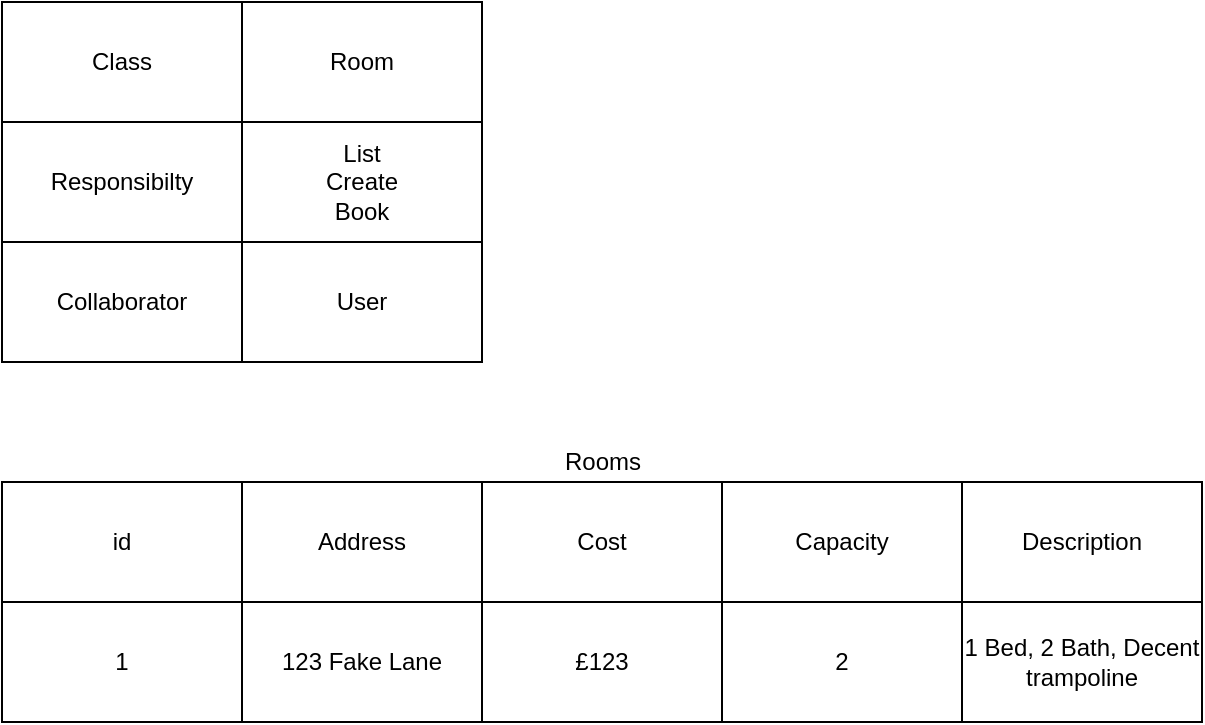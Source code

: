 <mxfile version="16.5.1" type="device"><diagram id="NAYOfTW--DpHxw6DRSfx" name="Page-1"><mxGraphModel dx="1666" dy="852" grid="1" gridSize="10" guides="1" tooltips="1" connect="1" arrows="1" fold="1" page="1" pageScale="1" pageWidth="827" pageHeight="1169" math="0" shadow="0"><root><mxCell id="0"/><mxCell id="1" parent="0"/><mxCell id="pzN8WHrJdLp3MreaH421-1" value="Class" style="rounded=0;whiteSpace=wrap;html=1;" vertex="1" parent="1"><mxGeometry x="80" y="80" width="120" height="60" as="geometry"/></mxCell><mxCell id="pzN8WHrJdLp3MreaH421-2" value="Responsibilty" style="whiteSpace=wrap;html=1;" vertex="1" parent="1"><mxGeometry x="80" y="140" width="120" height="60" as="geometry"/></mxCell><mxCell id="pzN8WHrJdLp3MreaH421-3" value="Collaborator" style="whiteSpace=wrap;html=1;" vertex="1" parent="1"><mxGeometry x="80" y="200" width="120" height="60" as="geometry"/></mxCell><mxCell id="pzN8WHrJdLp3MreaH421-4" value="Room" style="whiteSpace=wrap;html=1;" vertex="1" parent="1"><mxGeometry x="200" y="80" width="120" height="60" as="geometry"/></mxCell><mxCell id="pzN8WHrJdLp3MreaH421-5" value="List&lt;br&gt;Create&lt;br&gt;Book" style="whiteSpace=wrap;html=1;" vertex="1" parent="1"><mxGeometry x="200" y="140" width="120" height="60" as="geometry"/></mxCell><mxCell id="pzN8WHrJdLp3MreaH421-6" value="User" style="whiteSpace=wrap;html=1;" vertex="1" parent="1"><mxGeometry x="200" y="200" width="120" height="60" as="geometry"/></mxCell><mxCell id="pzN8WHrJdLp3MreaH421-7" value="id" style="whiteSpace=wrap;html=1;" vertex="1" parent="1"><mxGeometry x="80" y="320" width="120" height="60" as="geometry"/></mxCell><mxCell id="pzN8WHrJdLp3MreaH421-8" value="Rooms" style="text;html=1;align=center;verticalAlign=middle;resizable=0;points=[];autosize=1;strokeColor=none;fillColor=none;" vertex="1" parent="1"><mxGeometry x="355" y="300" width="50" height="20" as="geometry"/></mxCell><mxCell id="pzN8WHrJdLp3MreaH421-9" value="1" style="whiteSpace=wrap;html=1;" vertex="1" parent="1"><mxGeometry x="80" y="380" width="120" height="60" as="geometry"/></mxCell><mxCell id="pzN8WHrJdLp3MreaH421-10" value="Address" style="whiteSpace=wrap;html=1;" vertex="1" parent="1"><mxGeometry x="200" y="320" width="120" height="60" as="geometry"/></mxCell><mxCell id="pzN8WHrJdLp3MreaH421-12" value="Cost" style="whiteSpace=wrap;html=1;" vertex="1" parent="1"><mxGeometry x="320" y="320" width="120" height="60" as="geometry"/></mxCell><mxCell id="pzN8WHrJdLp3MreaH421-13" value="123 Fake Lane" style="whiteSpace=wrap;html=1;" vertex="1" parent="1"><mxGeometry x="200" y="380" width="120" height="60" as="geometry"/></mxCell><mxCell id="pzN8WHrJdLp3MreaH421-14" value="£123" style="whiteSpace=wrap;html=1;" vertex="1" parent="1"><mxGeometry x="320" y="380" width="120" height="60" as="geometry"/></mxCell><mxCell id="pzN8WHrJdLp3MreaH421-15" value="Capacity" style="whiteSpace=wrap;html=1;" vertex="1" parent="1"><mxGeometry x="440" y="320" width="120" height="60" as="geometry"/></mxCell><mxCell id="pzN8WHrJdLp3MreaH421-16" value="2" style="whiteSpace=wrap;html=1;" vertex="1" parent="1"><mxGeometry x="440" y="380" width="120" height="60" as="geometry"/></mxCell><mxCell id="pzN8WHrJdLp3MreaH421-17" value="Description" style="whiteSpace=wrap;html=1;" vertex="1" parent="1"><mxGeometry x="560" y="320" width="120" height="60" as="geometry"/></mxCell><mxCell id="pzN8WHrJdLp3MreaH421-18" value="1 Bed, 2 Bath, Decent trampoline" style="whiteSpace=wrap;html=1;" vertex="1" parent="1"><mxGeometry x="560" y="380" width="120" height="60" as="geometry"/></mxCell></root></mxGraphModel></diagram></mxfile>